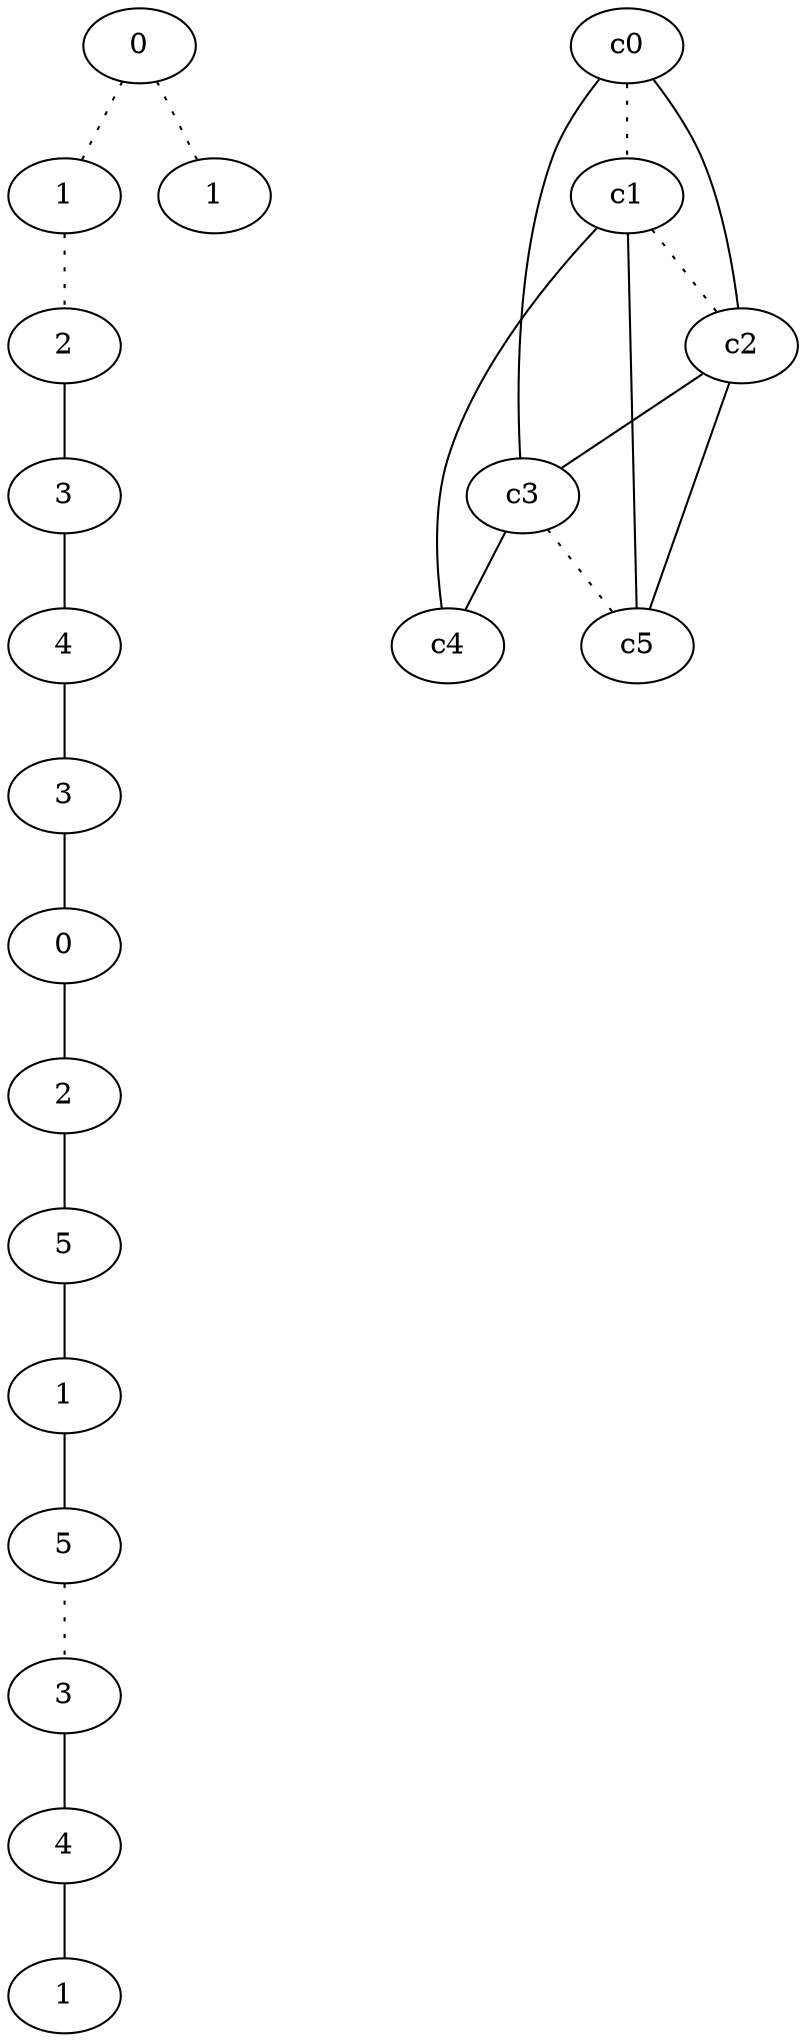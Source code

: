 graph {
a0[label=0];
a1[label=1];
a2[label=2];
a3[label=3];
a4[label=4];
a5[label=3];
a6[label=0];
a7[label=2];
a8[label=5];
a9[label=1];
a10[label=5];
a11[label=3];
a12[label=4];
a13[label=1];
a14[label=1];
a0 -- a1 [style=dotted];
a0 -- a14 [style=dotted];
a1 -- a2 [style=dotted];
a2 -- a3;
a3 -- a4;
a4 -- a5;
a5 -- a6;
a6 -- a7;
a7 -- a8;
a8 -- a9;
a9 -- a10;
a10 -- a11 [style=dotted];
a11 -- a12;
a12 -- a13;
c0 -- c1 [style=dotted];
c0 -- c2;
c0 -- c3;
c1 -- c2 [style=dotted];
c1 -- c4;
c1 -- c5;
c2 -- c3;
c2 -- c5;
c3 -- c4;
c3 -- c5 [style=dotted];
}
